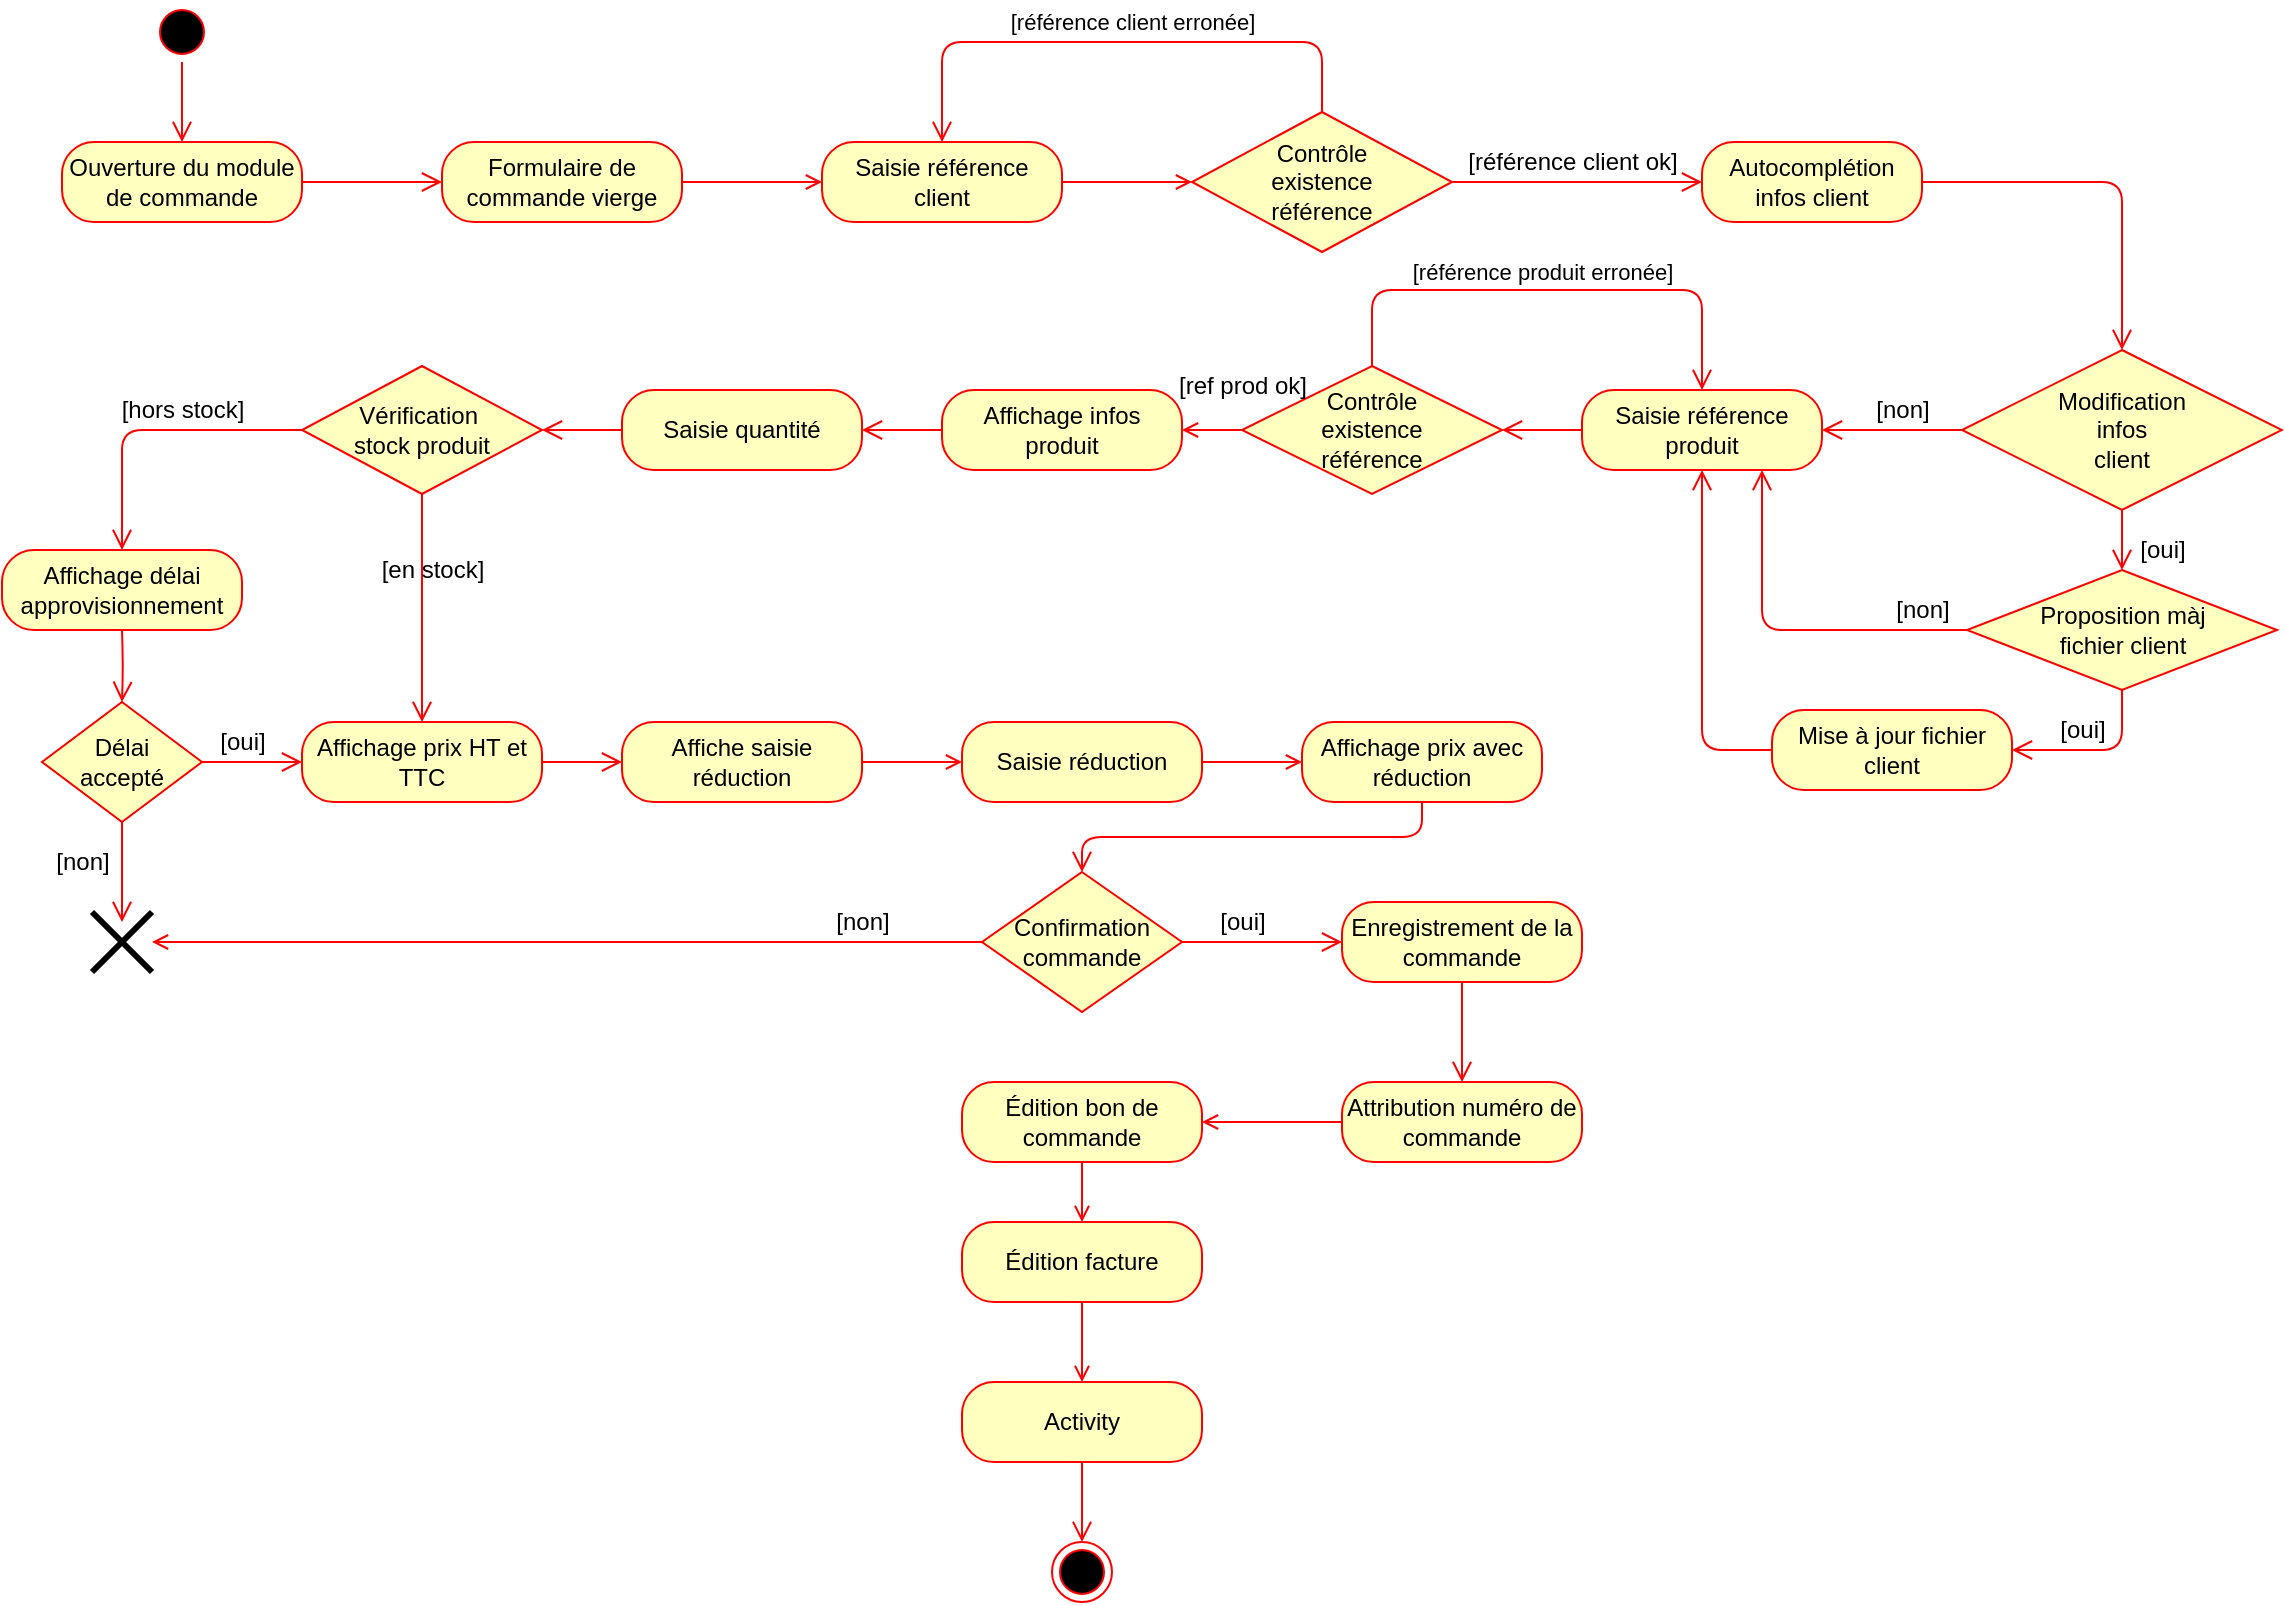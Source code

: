 <mxfile version="13.2.4" type="device"><diagram id="zXVWqTHGve0TDCFRNLVs" name="Page-1"><mxGraphModel dx="1422" dy="713" grid="1" gridSize="10" guides="1" tooltips="1" connect="1" arrows="1" fold="1" page="1" pageScale="1" pageWidth="1169" pageHeight="827" math="0" shadow="0"><root><mxCell id="0"/><mxCell id="1" parent="0"/><mxCell id="OqOjSchPODBWyF3ketvU-1" value="" style="ellipse;html=1;shape=startState;fillColor=#000000;strokeColor=#ff0000;" parent="1" vertex="1"><mxGeometry x="95" y="20" width="30" height="30" as="geometry"/></mxCell><mxCell id="OqOjSchPODBWyF3ketvU-2" value="" style="edgeStyle=orthogonalEdgeStyle;html=1;verticalAlign=bottom;endArrow=open;endSize=8;strokeColor=#ff0000;exitX=0.5;exitY=1;exitDx=0;exitDy=0;" parent="1" source="OqOjSchPODBWyF3ketvU-1" edge="1"><mxGeometry relative="1" as="geometry"><mxPoint x="110" y="90" as="targetPoint"/><mxPoint x="110" y="50" as="sourcePoint"/></mxGeometry></mxCell><mxCell id="OqOjSchPODBWyF3ketvU-3" value="Ouverture du module&lt;br&gt;de commande" style="rounded=1;whiteSpace=wrap;html=1;arcSize=40;fontColor=#000000;fillColor=#ffffc0;strokeColor=#ff0000;" parent="1" vertex="1"><mxGeometry x="50" y="90" width="120" height="40" as="geometry"/></mxCell><mxCell id="OqOjSchPODBWyF3ketvU-4" value="" style="edgeStyle=orthogonalEdgeStyle;html=1;verticalAlign=bottom;endArrow=open;endSize=8;strokeColor=#ff0000;entryX=0;entryY=0.5;entryDx=0;entryDy=0;" parent="1" source="OqOjSchPODBWyF3ketvU-3" target="OqOjSchPODBWyF3ketvU-5" edge="1"><mxGeometry relative="1" as="geometry"><mxPoint x="260" y="110" as="targetPoint"/><Array as="points"/></mxGeometry></mxCell><mxCell id="OqOjSchPODBWyF3ketvU-10" style="edgeStyle=orthogonalEdgeStyle;rounded=0;orthogonalLoop=1;jettySize=auto;html=1;exitX=1;exitY=0.5;exitDx=0;exitDy=0;entryX=0;entryY=0.5;entryDx=0;entryDy=0;endArrow=open;endFill=0;strokeColor=#FF0000;" parent="1" source="OqOjSchPODBWyF3ketvU-5" target="OqOjSchPODBWyF3ketvU-7" edge="1"><mxGeometry relative="1" as="geometry"/></mxCell><mxCell id="OqOjSchPODBWyF3ketvU-5" value="Formulaire de commande vierge" style="rounded=1;whiteSpace=wrap;html=1;arcSize=40;fontColor=#000000;fillColor=#ffffc0;strokeColor=#ff0000;" parent="1" vertex="1"><mxGeometry x="240" y="90" width="120" height="40" as="geometry"/></mxCell><mxCell id="OqOjSchPODBWyF3ketvU-14" style="edgeStyle=orthogonalEdgeStyle;rounded=0;orthogonalLoop=1;jettySize=auto;html=1;exitX=1;exitY=0.5;exitDx=0;exitDy=0;entryX=0;entryY=0.5;entryDx=0;entryDy=0;endArrow=open;endFill=0;strokeColor=#FF0000;" parent="1" source="OqOjSchPODBWyF3ketvU-7" target="OqOjSchPODBWyF3ketvU-11" edge="1"><mxGeometry relative="1" as="geometry"/></mxCell><mxCell id="OqOjSchPODBWyF3ketvU-7" value="Saisie référence&lt;br&gt;client" style="rounded=1;whiteSpace=wrap;html=1;arcSize=40;fontColor=#000000;fillColor=#ffffc0;strokeColor=#ff0000;" parent="1" vertex="1"><mxGeometry x="430" y="90" width="120" height="40" as="geometry"/></mxCell><mxCell id="OqOjSchPODBWyF3ketvU-11" value="Contrôle&lt;br&gt;existence&lt;br&gt;référence" style="rhombus;whiteSpace=wrap;html=1;fillColor=#ffffc0;strokeColor=#ff0000;" parent="1" vertex="1"><mxGeometry x="615" y="75" width="130" height="70" as="geometry"/></mxCell><mxCell id="OqOjSchPODBWyF3ketvU-12" value="" style="edgeStyle=orthogonalEdgeStyle;html=1;align=left;verticalAlign=bottom;endArrow=open;endSize=8;strokeColor=#ff0000;exitX=1;exitY=0.5;exitDx=0;exitDy=0;entryX=0;entryY=0.5;entryDx=0;entryDy=0;" parent="1" source="OqOjSchPODBWyF3ketvU-11" target="OqOjSchPODBWyF3ketvU-18" edge="1"><mxGeometry x="-0.538" relative="1" as="geometry"><mxPoint x="810" y="110" as="targetPoint"/><mxPoint as="offset"/></mxGeometry></mxCell><mxCell id="OqOjSchPODBWyF3ketvU-13" value="" style="edgeStyle=orthogonalEdgeStyle;html=1;align=left;verticalAlign=top;endArrow=open;endSize=8;strokeColor=#ff0000;entryX=0.5;entryY=0;entryDx=0;entryDy=0;" parent="1" source="OqOjSchPODBWyF3ketvU-11" target="OqOjSchPODBWyF3ketvU-7" edge="1"><mxGeometry x="0.429" y="-20" relative="1" as="geometry"><mxPoint x="490" y="90" as="targetPoint"/><Array as="points"><mxPoint x="680" y="40"/><mxPoint x="490" y="40"/></Array><mxPoint as="offset"/></mxGeometry></mxCell><mxCell id="OqOjSchPODBWyF3ketvU-18" value="Autocomplétion&lt;br&gt;infos client" style="rounded=1;whiteSpace=wrap;html=1;arcSize=40;fontColor=#000000;fillColor=#ffffc0;strokeColor=#ff0000;" parent="1" vertex="1"><mxGeometry x="870" y="90" width="110" height="40" as="geometry"/></mxCell><mxCell id="OqOjSchPODBWyF3ketvU-19" value="" style="edgeStyle=orthogonalEdgeStyle;html=1;verticalAlign=bottom;endArrow=open;endSize=8;strokeColor=#ff0000;exitX=1;exitY=0.5;exitDx=0;exitDy=0;entryX=0.5;entryY=0;entryDx=0;entryDy=0;" parent="1" source="OqOjSchPODBWyF3ketvU-18" target="OqOjSchPODBWyF3ketvU-21" edge="1"><mxGeometry relative="1" as="geometry"><mxPoint x="1080" y="160" as="targetPoint"/><Array as="points"><mxPoint x="1080" y="110"/></Array></mxGeometry></mxCell><mxCell id="OqOjSchPODBWyF3ketvU-20" value="[référence client&amp;nbsp;ok]" style="text;html=1;align=center;verticalAlign=middle;resizable=0;points=[];autosize=1;" parent="1" vertex="1"><mxGeometry x="745" y="90" width="120" height="20" as="geometry"/></mxCell><mxCell id="OqOjSchPODBWyF3ketvU-21" value="Modification&lt;br&gt;infos&lt;br&gt;client" style="rhombus;whiteSpace=wrap;html=1;fillColor=#ffffc0;strokeColor=#ff0000;" parent="1" vertex="1"><mxGeometry x="1000" y="194" width="160" height="80" as="geometry"/></mxCell><mxCell id="OqOjSchPODBWyF3ketvU-22" value="" style="edgeStyle=orthogonalEdgeStyle;html=1;align=left;verticalAlign=bottom;endArrow=open;endSize=8;strokeColor=#ff0000;exitX=0.5;exitY=1;exitDx=0;exitDy=0;entryX=0.5;entryY=0;entryDx=0;entryDy=0;" parent="1" source="OqOjSchPODBWyF3ketvU-21" target="OqOjSchPODBWyF3ketvU-31" edge="1"><mxGeometry x="-1" y="-114" relative="1" as="geometry"><mxPoint x="1080" y="304" as="targetPoint"/><mxPoint x="4" y="-30" as="offset"/></mxGeometry></mxCell><mxCell id="OqOjSchPODBWyF3ketvU-23" value="" style="edgeStyle=orthogonalEdgeStyle;html=1;align=left;verticalAlign=top;endArrow=open;endSize=8;strokeColor=#ff0000;exitX=0;exitY=0.5;exitDx=0;exitDy=0;" parent="1" source="OqOjSchPODBWyF3ketvU-21" edge="1"><mxGeometry x="-1" y="105" relative="1" as="geometry"><mxPoint x="930" y="234" as="targetPoint"/><Array as="points"><mxPoint x="940" y="234"/></Array><mxPoint x="90" y="-50" as="offset"/></mxGeometry></mxCell><mxCell id="OqOjSchPODBWyF3ketvU-26" value="[non]" style="text;html=1;align=center;verticalAlign=middle;resizable=0;points=[];autosize=1;" parent="1" vertex="1"><mxGeometry x="950" y="214" width="40" height="20" as="geometry"/></mxCell><mxCell id="OqOjSchPODBWyF3ketvU-27" value="[oui]" style="text;html=1;align=center;verticalAlign=middle;resizable=0;points=[];autosize=1;" parent="1" vertex="1"><mxGeometry x="1080" y="284" width="40" height="20" as="geometry"/></mxCell><mxCell id="OqOjSchPODBWyF3ketvU-29" value="Saisie référence&lt;br&gt;produit" style="rounded=1;whiteSpace=wrap;html=1;arcSize=40;fontColor=#000000;fillColor=#ffffc0;strokeColor=#ff0000;" parent="1" vertex="1"><mxGeometry x="810" y="214" width="120" height="40" as="geometry"/></mxCell><mxCell id="OqOjSchPODBWyF3ketvU-30" value="" style="edgeStyle=orthogonalEdgeStyle;html=1;verticalAlign=bottom;endArrow=open;endSize=8;strokeColor=#ff0000;exitX=0;exitY=0.5;exitDx=0;exitDy=0;entryX=1;entryY=0.5;entryDx=0;entryDy=0;" parent="1" source="OqOjSchPODBWyF3ketvU-29" target="OqOjSchPODBWyF3ketvU-43" edge="1"><mxGeometry relative="1" as="geometry"><mxPoint x="770" y="234" as="targetPoint"/></mxGeometry></mxCell><mxCell id="OqOjSchPODBWyF3ketvU-31" value="Proposition màj&lt;br&gt;fichier client" style="rhombus;whiteSpace=wrap;html=1;fillColor=#ffffc0;strokeColor=#ff0000;" parent="1" vertex="1"><mxGeometry x="1002.5" y="304" width="155" height="60" as="geometry"/></mxCell><mxCell id="OqOjSchPODBWyF3ketvU-32" value="" style="edgeStyle=orthogonalEdgeStyle;html=1;align=left;verticalAlign=bottom;endArrow=open;endSize=8;strokeColor=#ff0000;exitX=0;exitY=0.5;exitDx=0;exitDy=0;entryX=0.75;entryY=1;entryDx=0;entryDy=0;" parent="1" source="OqOjSchPODBWyF3ketvU-31" target="OqOjSchPODBWyF3ketvU-29" edge="1"><mxGeometry x="0.512" y="-100" relative="1" as="geometry"><mxPoint x="930" y="334" as="targetPoint"/><mxPoint as="offset"/></mxGeometry></mxCell><mxCell id="OqOjSchPODBWyF3ketvU-33" value="" style="edgeStyle=orthogonalEdgeStyle;html=1;align=left;verticalAlign=top;endArrow=open;endSize=8;strokeColor=#ff0000;exitX=0.5;exitY=1;exitDx=0;exitDy=0;entryX=1;entryY=0.5;entryDx=0;entryDy=0;" parent="1" source="OqOjSchPODBWyF3ketvU-31" target="OqOjSchPODBWyF3ketvU-35" edge="1"><mxGeometry x="-1" relative="1" as="geometry"><mxPoint x="1010" y="384" as="targetPoint"/></mxGeometry></mxCell><mxCell id="OqOjSchPODBWyF3ketvU-34" value="[non]" style="text;html=1;align=center;verticalAlign=middle;resizable=0;points=[];autosize=1;" parent="1" vertex="1"><mxGeometry x="960" y="314" width="40" height="20" as="geometry"/></mxCell><mxCell id="OqOjSchPODBWyF3ketvU-35" value="Mise à jour fichier&lt;br&gt;client" style="rounded=1;whiteSpace=wrap;html=1;arcSize=40;fontColor=#000000;fillColor=#ffffc0;strokeColor=#ff0000;" parent="1" vertex="1"><mxGeometry x="905" y="374" width="120" height="40" as="geometry"/></mxCell><mxCell id="OqOjSchPODBWyF3ketvU-36" value="" style="edgeStyle=orthogonalEdgeStyle;html=1;verticalAlign=bottom;endArrow=open;endSize=8;strokeColor=#ff0000;exitX=0;exitY=0.5;exitDx=0;exitDy=0;entryX=0.5;entryY=1;entryDx=0;entryDy=0;" parent="1" source="OqOjSchPODBWyF3ketvU-35" target="OqOjSchPODBWyF3ketvU-29" edge="1"><mxGeometry relative="1" as="geometry"><mxPoint x="940" y="448" as="targetPoint"/></mxGeometry></mxCell><mxCell id="OqOjSchPODBWyF3ketvU-37" value="[oui]" style="text;html=1;align=center;verticalAlign=middle;resizable=0;points=[];autosize=1;" parent="1" vertex="1"><mxGeometry x="1040" y="374" width="40" height="20" as="geometry"/></mxCell><mxCell id="OqOjSchPODBWyF3ketvU-51" value="" style="edgeStyle=orthogonalEdgeStyle;rounded=0;orthogonalLoop=1;jettySize=auto;html=1;endArrow=open;endFill=0;strokeColor=#FF0000;entryX=1;entryY=0.5;entryDx=0;entryDy=0;" parent="1" source="OqOjSchPODBWyF3ketvU-43" target="OqOjSchPODBWyF3ketvU-52" edge="1"><mxGeometry relative="1" as="geometry"><mxPoint x="560" y="234" as="targetPoint"/></mxGeometry></mxCell><mxCell id="OqOjSchPODBWyF3ketvU-43" value="Contrôle&lt;br&gt;existence&lt;br&gt;référence" style="rhombus;whiteSpace=wrap;html=1;fillColor=#ffffc0;strokeColor=#ff0000;" parent="1" vertex="1"><mxGeometry x="640" y="202" width="130" height="64" as="geometry"/></mxCell><mxCell id="OqOjSchPODBWyF3ketvU-44" value="" style="edgeStyle=orthogonalEdgeStyle;html=1;align=left;verticalAlign=top;endArrow=open;endSize=8;strokeColor=#ff0000;entryX=0.5;entryY=0;entryDx=0;entryDy=0;exitX=0.5;exitY=0;exitDx=0;exitDy=0;" parent="1" source="OqOjSchPODBWyF3ketvU-43" target="OqOjSchPODBWyF3ketvU-29" edge="1"><mxGeometry x="0.429" y="-20" relative="1" as="geometry"><mxPoint x="440" y="214" as="targetPoint"/><mxPoint x="630" y="199" as="sourcePoint"/><Array as="points"><mxPoint x="705" y="164"/><mxPoint x="870" y="164"/></Array><mxPoint as="offset"/></mxGeometry></mxCell><mxCell id="OqOjSchPODBWyF3ketvU-45" value="&lt;span style=&quot;font-size: 11px ; text-align: left ; background-color: rgb(255 , 255 , 255)&quot;&gt;[référence client erronée]&lt;/span&gt;" style="text;html=1;align=center;verticalAlign=middle;resizable=0;points=[];autosize=1;" parent="1" vertex="1"><mxGeometry x="515" y="20" width="140" height="20" as="geometry"/></mxCell><mxCell id="OqOjSchPODBWyF3ketvU-47" value="&lt;span style=&quot;font-size: 11px ; text-align: left ; background-color: rgb(255 , 255 , 255)&quot;&gt;[référence produit erronée]&lt;/span&gt;" style="text;html=1;align=center;verticalAlign=middle;resizable=0;points=[];autosize=1;" parent="1" vertex="1"><mxGeometry x="715" y="145" width="150" height="20" as="geometry"/></mxCell><mxCell id="OqOjSchPODBWyF3ketvU-52" value="Affichage infos produit" style="rounded=1;whiteSpace=wrap;html=1;arcSize=40;fontColor=#000000;fillColor=#ffffc0;strokeColor=#ff0000;" parent="1" vertex="1"><mxGeometry x="490" y="214" width="120" height="40" as="geometry"/></mxCell><mxCell id="OqOjSchPODBWyF3ketvU-53" value="" style="edgeStyle=orthogonalEdgeStyle;html=1;verticalAlign=bottom;endArrow=open;endSize=8;strokeColor=#ff0000;exitX=0;exitY=0.5;exitDx=0;exitDy=0;entryX=1;entryY=0.5;entryDx=0;entryDy=0;" parent="1" source="OqOjSchPODBWyF3ketvU-52" target="OqOjSchPODBWyF3ketvU-54" edge="1"><mxGeometry relative="1" as="geometry"><mxPoint x="430" y="234" as="targetPoint"/></mxGeometry></mxCell><mxCell id="OqOjSchPODBWyF3ketvU-54" value="Saisie quantité" style="rounded=1;whiteSpace=wrap;html=1;arcSize=40;fontColor=#000000;fillColor=#ffffc0;strokeColor=#ff0000;" parent="1" vertex="1"><mxGeometry x="330" y="214" width="120" height="40" as="geometry"/></mxCell><mxCell id="OqOjSchPODBWyF3ketvU-55" value="" style="edgeStyle=orthogonalEdgeStyle;html=1;verticalAlign=bottom;endArrow=open;endSize=8;strokeColor=#ff0000;exitX=0;exitY=0.5;exitDx=0;exitDy=0;entryX=1;entryY=0.5;entryDx=0;entryDy=0;" parent="1" source="OqOjSchPODBWyF3ketvU-54" target="OqOjSchPODBWyF3ketvU-56" edge="1"><mxGeometry relative="1" as="geometry"><mxPoint x="270" y="234" as="targetPoint"/></mxGeometry></mxCell><mxCell id="OqOjSchPODBWyF3ketvU-56" value="Vérification&amp;nbsp;&lt;br&gt;stock produit" style="rhombus;whiteSpace=wrap;html=1;fillColor=#ffffc0;strokeColor=#ff0000;" parent="1" vertex="1"><mxGeometry x="170" y="202" width="120" height="64" as="geometry"/></mxCell><mxCell id="OqOjSchPODBWyF3ketvU-57" value="" style="edgeStyle=orthogonalEdgeStyle;html=1;align=left;verticalAlign=bottom;endArrow=open;endSize=8;strokeColor=#ff0000;exitX=0;exitY=0.5;exitDx=0;exitDy=0;entryX=0.5;entryY=0;entryDx=0;entryDy=0;" parent="1" source="OqOjSchPODBWyF3ketvU-56" target="OqOjSchPODBWyF3ketvU-60" edge="1"><mxGeometry x="-0.029" y="-30" relative="1" as="geometry"><mxPoint x="50" y="290" as="targetPoint"/><Array as="points"><mxPoint x="80" y="234"/></Array><mxPoint as="offset"/></mxGeometry></mxCell><mxCell id="OqOjSchPODBWyF3ketvU-58" value="" style="edgeStyle=orthogonalEdgeStyle;html=1;align=left;verticalAlign=top;endArrow=open;endSize=8;strokeColor=#ff0000;exitX=0.5;exitY=1;exitDx=0;exitDy=0;entryX=0.5;entryY=0;entryDx=0;entryDy=0;" parent="1" source="OqOjSchPODBWyF3ketvU-56" target="OqOjSchPODBWyF3ketvU-70" edge="1"><mxGeometry y="65" relative="1" as="geometry"><mxPoint x="210" y="370" as="targetPoint"/><mxPoint as="offset"/></mxGeometry></mxCell><mxCell id="OqOjSchPODBWyF3ketvU-59" value="[hors stock]" style="text;html=1;align=center;verticalAlign=middle;resizable=0;points=[];autosize=1;" parent="1" vertex="1"><mxGeometry x="70" y="214" width="80" height="20" as="geometry"/></mxCell><mxCell id="OqOjSchPODBWyF3ketvU-60" value="Affichage délai approvisionnement" style="rounded=1;whiteSpace=wrap;html=1;arcSize=40;fontColor=#000000;fillColor=#ffffc0;strokeColor=#ff0000;" parent="1" vertex="1"><mxGeometry x="20" y="294" width="120" height="40" as="geometry"/></mxCell><mxCell id="OqOjSchPODBWyF3ketvU-61" value="" style="edgeStyle=orthogonalEdgeStyle;html=1;verticalAlign=bottom;endArrow=open;endSize=8;strokeColor=#ff0000;entryX=0.5;entryY=0;entryDx=0;entryDy=0;" parent="1" target="OqOjSchPODBWyF3ketvU-62" edge="1"><mxGeometry relative="1" as="geometry"><mxPoint x="80" y="394" as="targetPoint"/><mxPoint x="80" y="334" as="sourcePoint"/></mxGeometry></mxCell><mxCell id="OqOjSchPODBWyF3ketvU-62" value="Délai&lt;br&gt;accepté" style="rhombus;whiteSpace=wrap;html=1;fillColor=#ffffc0;strokeColor=#ff0000;" parent="1" vertex="1"><mxGeometry x="40" y="370" width="80" height="60" as="geometry"/></mxCell><mxCell id="OqOjSchPODBWyF3ketvU-63" value="" style="edgeStyle=orthogonalEdgeStyle;html=1;align=left;verticalAlign=bottom;endArrow=open;endSize=8;strokeColor=#ff0000;" parent="1" source="OqOjSchPODBWyF3ketvU-62" edge="1"><mxGeometry x="-1" relative="1" as="geometry"><mxPoint x="170" y="400" as="targetPoint"/></mxGeometry></mxCell><mxCell id="OqOjSchPODBWyF3ketvU-64" value="" style="edgeStyle=orthogonalEdgeStyle;html=1;align=left;verticalAlign=top;endArrow=open;endSize=8;strokeColor=#ff0000;exitX=0.5;exitY=1;exitDx=0;exitDy=0;" parent="1" source="OqOjSchPODBWyF3ketvU-62" edge="1"><mxGeometry x="-0.333" y="80" relative="1" as="geometry"><mxPoint x="80" y="480" as="targetPoint"/><mxPoint as="offset"/></mxGeometry></mxCell><mxCell id="OqOjSchPODBWyF3ketvU-65" value="[non]" style="text;html=1;align=center;verticalAlign=middle;resizable=0;points=[];autosize=1;" parent="1" vertex="1"><mxGeometry x="40" y="440" width="40" height="20" as="geometry"/></mxCell><mxCell id="OqOjSchPODBWyF3ketvU-67" value="" style="shape=umlDestroy;whiteSpace=wrap;html=1;strokeWidth=3;" parent="1" vertex="1"><mxGeometry x="65" y="475" width="30" height="30" as="geometry"/></mxCell><mxCell id="OqOjSchPODBWyF3ketvU-68" value="[en stock]" style="text;html=1;align=center;verticalAlign=middle;resizable=0;points=[];autosize=1;" parent="1" vertex="1"><mxGeometry x="200" y="294" width="70" height="20" as="geometry"/></mxCell><mxCell id="OqOjSchPODBWyF3ketvU-69" value="[oui]" style="text;html=1;align=center;verticalAlign=middle;resizable=0;points=[];autosize=1;" parent="1" vertex="1"><mxGeometry x="120" y="380" width="40" height="20" as="geometry"/></mxCell><mxCell id="OqOjSchPODBWyF3ketvU-70" value="Affichage prix HT et TTC" style="rounded=1;whiteSpace=wrap;html=1;arcSize=40;fontColor=#000000;fillColor=#ffffc0;strokeColor=#ff0000;" parent="1" vertex="1"><mxGeometry x="170" y="380" width="120" height="40" as="geometry"/></mxCell><mxCell id="OqOjSchPODBWyF3ketvU-71" value="" style="edgeStyle=orthogonalEdgeStyle;html=1;verticalAlign=bottom;endArrow=open;endSize=8;strokeColor=#ff0000;exitX=1;exitY=0.5;exitDx=0;exitDy=0;entryX=0;entryY=0.5;entryDx=0;entryDy=0;" parent="1" source="OqOjSchPODBWyF3ketvU-70" target="OqOjSchPODBWyF3ketvU-73" edge="1"><mxGeometry relative="1" as="geometry"><mxPoint x="330" y="400" as="targetPoint"/></mxGeometry></mxCell><mxCell id="OqOjSchPODBWyF3ketvU-72" value="[ref prod ok]" style="text;html=1;align=center;verticalAlign=middle;resizable=0;points=[];autosize=1;" parent="1" vertex="1"><mxGeometry x="600" y="202" width="80" height="20" as="geometry"/></mxCell><mxCell id="OqOjSchPODBWyF3ketvU-103" value="" style="edgeStyle=orthogonalEdgeStyle;rounded=0;orthogonalLoop=1;jettySize=auto;html=1;endArrow=open;endFill=0;strokeColor=#FF0000;" parent="1" source="OqOjSchPODBWyF3ketvU-73" target="OqOjSchPODBWyF3ketvU-102" edge="1"><mxGeometry relative="1" as="geometry"/></mxCell><mxCell id="OqOjSchPODBWyF3ketvU-73" value="Affiche saisie réduction" style="rounded=1;whiteSpace=wrap;html=1;arcSize=40;fontColor=#000000;fillColor=#ffffc0;strokeColor=#ff0000;" parent="1" vertex="1"><mxGeometry x="330" y="380" width="120" height="40" as="geometry"/></mxCell><mxCell id="OqOjSchPODBWyF3ketvU-104" style="edgeStyle=orthogonalEdgeStyle;rounded=0;orthogonalLoop=1;jettySize=auto;html=1;exitX=1;exitY=0.5;exitDx=0;exitDy=0;entryX=0;entryY=0.5;entryDx=0;entryDy=0;endArrow=open;endFill=0;strokeColor=#FF0000;" parent="1" source="OqOjSchPODBWyF3ketvU-102" target="OqOjSchPODBWyF3ketvU-75" edge="1"><mxGeometry relative="1" as="geometry"/></mxCell><mxCell id="OqOjSchPODBWyF3ketvU-102" value="Saisie réduction" style="rounded=1;whiteSpace=wrap;html=1;arcSize=40;fontColor=#000000;fillColor=#ffffc0;strokeColor=#ff0000;" parent="1" vertex="1"><mxGeometry x="500" y="380" width="120" height="40" as="geometry"/></mxCell><mxCell id="OqOjSchPODBWyF3ketvU-75" value="Affichage prix avec réduction" style="rounded=1;whiteSpace=wrap;html=1;arcSize=40;fontColor=#000000;fillColor=#ffffc0;strokeColor=#ff0000;" parent="1" vertex="1"><mxGeometry x="670" y="380" width="120" height="40" as="geometry"/></mxCell><mxCell id="OqOjSchPODBWyF3ketvU-76" value="" style="edgeStyle=orthogonalEdgeStyle;html=1;verticalAlign=bottom;endArrow=open;endSize=8;strokeColor=#ff0000;entryX=0.5;entryY=0;entryDx=0;entryDy=0;exitX=0.5;exitY=1;exitDx=0;exitDy=0;" parent="1" source="OqOjSchPODBWyF3ketvU-75" target="OqOjSchPODBWyF3ketvU-79" edge="1"><mxGeometry relative="1" as="geometry"><mxPoint x="560" y="480" as="targetPoint"/></mxGeometry></mxCell><mxCell id="OqOjSchPODBWyF3ketvU-78" value="" style="edgeStyle=orthogonalEdgeStyle;html=1;verticalAlign=bottom;endArrow=open;endSize=8;strokeColor=#ff0000;exitX=1;exitY=0.5;exitDx=0;exitDy=0;entryX=0;entryY=0.5;entryDx=0;entryDy=0;" parent="1" source="OqOjSchPODBWyF3ketvU-79" target="OqOjSchPODBWyF3ketvU-89" edge="1"><mxGeometry relative="1" as="geometry"><mxPoint x="690" y="490" as="targetPoint"/><mxPoint x="560" y="520" as="sourcePoint"/></mxGeometry></mxCell><mxCell id="OqOjSchPODBWyF3ketvU-83" style="edgeStyle=orthogonalEdgeStyle;rounded=0;orthogonalLoop=1;jettySize=auto;html=1;exitX=0;exitY=0.5;exitDx=0;exitDy=0;endArrow=open;endFill=0;strokeColor=#FF0000;" parent="1" source="OqOjSchPODBWyF3ketvU-79" target="OqOjSchPODBWyF3ketvU-67" edge="1"><mxGeometry relative="1" as="geometry"><mxPoint x="100" y="490" as="targetPoint"/><Array as="points"/></mxGeometry></mxCell><mxCell id="OqOjSchPODBWyF3ketvU-79" value="Confirmation&lt;br&gt;commande" style="rhombus;whiteSpace=wrap;html=1;fillColor=#ffffc0;strokeColor=#ff0000;direction=east;" parent="1" vertex="1"><mxGeometry x="510" y="455" width="100" height="70" as="geometry"/></mxCell><mxCell id="OqOjSchPODBWyF3ketvU-84" value="[non]" style="text;html=1;align=center;verticalAlign=middle;resizable=0;points=[];autosize=1;" parent="1" vertex="1"><mxGeometry x="430" y="470" width="40" height="20" as="geometry"/></mxCell><mxCell id="OqOjSchPODBWyF3ketvU-88" value="[oui]" style="text;html=1;align=center;verticalAlign=middle;resizable=0;points=[];autosize=1;" parent="1" vertex="1"><mxGeometry x="620" y="470" width="40" height="20" as="geometry"/></mxCell><mxCell id="OqOjSchPODBWyF3ketvU-89" value="Enregistrement de la commande" style="rounded=1;whiteSpace=wrap;html=1;arcSize=40;fontColor=#000000;fillColor=#ffffc0;strokeColor=#ff0000;" parent="1" vertex="1"><mxGeometry x="690" y="470" width="120" height="40" as="geometry"/></mxCell><mxCell id="OqOjSchPODBWyF3ketvU-90" value="" style="edgeStyle=orthogonalEdgeStyle;html=1;verticalAlign=bottom;endArrow=open;endSize=8;strokeColor=#ff0000;entryX=0.5;entryY=0;entryDx=0;entryDy=0;" parent="1" source="OqOjSchPODBWyF3ketvU-89" target="OqOjSchPODBWyF3ketvU-91" edge="1"><mxGeometry relative="1" as="geometry"><mxPoint x="750" y="570" as="targetPoint"/></mxGeometry></mxCell><mxCell id="OqOjSchPODBWyF3ketvU-94" value="" style="edgeStyle=orthogonalEdgeStyle;rounded=0;orthogonalLoop=1;jettySize=auto;html=1;endArrow=open;endFill=0;strokeColor=#FF0000;" parent="1" source="OqOjSchPODBWyF3ketvU-91" target="OqOjSchPODBWyF3ketvU-93" edge="1"><mxGeometry relative="1" as="geometry"/></mxCell><mxCell id="OqOjSchPODBWyF3ketvU-91" value="Attribution numéro de commande" style="rounded=1;whiteSpace=wrap;html=1;arcSize=40;fontColor=#000000;fillColor=#ffffc0;strokeColor=#ff0000;" parent="1" vertex="1"><mxGeometry x="690" y="560" width="120" height="40" as="geometry"/></mxCell><mxCell id="OqOjSchPODBWyF3ketvU-98" value="" style="edgeStyle=orthogonalEdgeStyle;rounded=0;orthogonalLoop=1;jettySize=auto;html=1;endArrow=open;endFill=0;strokeColor=#FF0000;" parent="1" source="OqOjSchPODBWyF3ketvU-93" target="OqOjSchPODBWyF3ketvU-97" edge="1"><mxGeometry relative="1" as="geometry"/></mxCell><mxCell id="OqOjSchPODBWyF3ketvU-93" value="Édition bon de commande" style="rounded=1;whiteSpace=wrap;html=1;arcSize=40;fontColor=#000000;fillColor=#ffffc0;strokeColor=#ff0000;" parent="1" vertex="1"><mxGeometry x="500" y="560" width="120" height="40" as="geometry"/></mxCell><mxCell id="OqOjSchPODBWyF3ketvU-100" value="" style="edgeStyle=orthogonalEdgeStyle;rounded=0;orthogonalLoop=1;jettySize=auto;html=1;endArrow=open;endFill=0;strokeColor=#FF0000;entryX=0.5;entryY=0;entryDx=0;entryDy=0;" parent="1" source="OqOjSchPODBWyF3ketvU-97" target="wO8JUEBBTBRM_X7r80HG-1" edge="1"><mxGeometry relative="1" as="geometry"><mxPoint x="560" y="710" as="targetPoint"/></mxGeometry></mxCell><mxCell id="OqOjSchPODBWyF3ketvU-97" value="Édition facture" style="rounded=1;whiteSpace=wrap;html=1;arcSize=40;fontColor=#000000;fillColor=#ffffc0;strokeColor=#ff0000;" parent="1" vertex="1"><mxGeometry x="500" y="630" width="120" height="40" as="geometry"/></mxCell><mxCell id="OqOjSchPODBWyF3ketvU-101" value="" style="ellipse;html=1;shape=endState;fillColor=#000000;strokeColor=#ff0000;" parent="1" vertex="1"><mxGeometry x="545" y="790" width="30" height="30" as="geometry"/></mxCell><mxCell id="wO8JUEBBTBRM_X7r80HG-1" value="Activity" style="rounded=1;whiteSpace=wrap;html=1;arcSize=40;fontColor=#000000;fillColor=#ffffc0;strokeColor=#ff0000;" parent="1" vertex="1"><mxGeometry x="500" y="710" width="120" height="40" as="geometry"/></mxCell><mxCell id="wO8JUEBBTBRM_X7r80HG-2" value="" style="edgeStyle=orthogonalEdgeStyle;html=1;verticalAlign=bottom;endArrow=open;endSize=8;strokeColor=#ff0000;" parent="1" source="wO8JUEBBTBRM_X7r80HG-1" edge="1"><mxGeometry relative="1" as="geometry"><mxPoint x="560" y="790" as="targetPoint"/></mxGeometry></mxCell></root></mxGraphModel></diagram></mxfile>